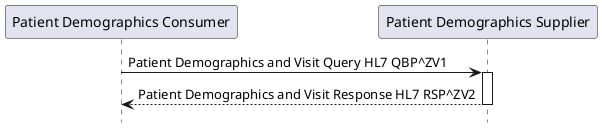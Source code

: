 @startuml
hide footbox

participant "Patient Demographics Consumer" as CON
participant "Patient Demographics Supplier" as SUP

CON -> SUP :Patient Demographics and Visit Query HL7 QBP^ZV1
activate SUP
SUP --> CON : Patient Demographics and Visit Response HL7 RSP^ZV2
deactivate SUP


@enduml
